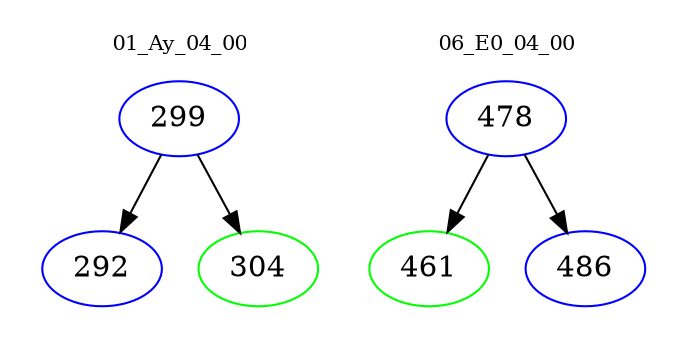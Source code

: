 digraph{
subgraph cluster_0 {
color = white
label = "01_Ay_04_00";
fontsize=10;
T0_299 [label="299", color="blue"]
T0_299 -> T0_292 [color="black"]
T0_292 [label="292", color="blue"]
T0_299 -> T0_304 [color="black"]
T0_304 [label="304", color="green"]
}
subgraph cluster_1 {
color = white
label = "06_E0_04_00";
fontsize=10;
T1_478 [label="478", color="blue"]
T1_478 -> T1_461 [color="black"]
T1_461 [label="461", color="green"]
T1_478 -> T1_486 [color="black"]
T1_486 [label="486", color="blue"]
}
}
